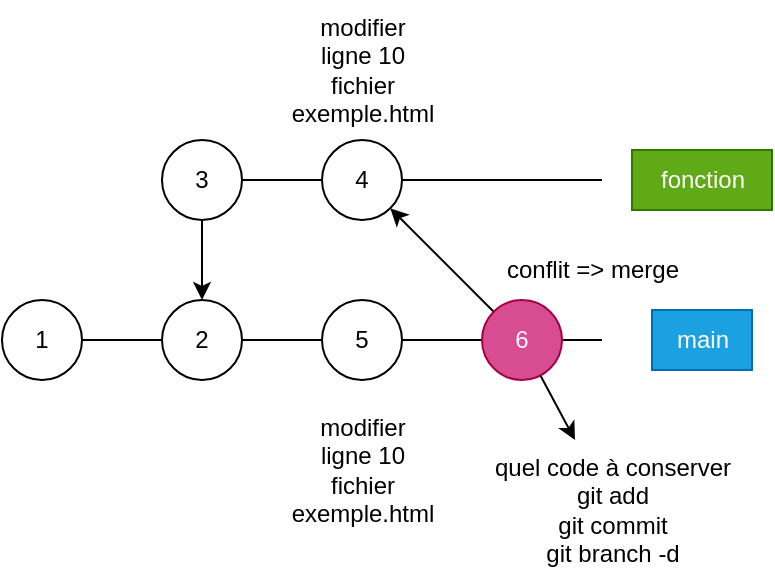 <mxfile>
    <diagram id="qspG9SCNf7X0ObErB4mV" name="Page-1">
        <mxGraphModel dx="629" dy="359" grid="1" gridSize="10" guides="1" tooltips="1" connect="1" arrows="1" fold="1" page="1" pageScale="1" pageWidth="850" pageHeight="1100" math="0" shadow="0">
            <root>
                <mxCell id="0"/>
                <mxCell id="1" parent="0"/>
                <mxCell id="2" value="" style="endArrow=none;html=1;" parent="1" edge="1">
                    <mxGeometry width="50" height="50" relative="1" as="geometry">
                        <mxPoint x="200" y="200" as="sourcePoint"/>
                        <mxPoint x="400" y="200" as="targetPoint"/>
                    </mxGeometry>
                </mxCell>
                <mxCell id="3" value="" style="endArrow=none;html=1;startArrow=none;" parent="1" source="21" edge="1">
                    <mxGeometry width="50" height="50" relative="1" as="geometry">
                        <mxPoint x="120" y="280" as="sourcePoint"/>
                        <mxPoint x="400" y="280" as="targetPoint"/>
                    </mxGeometry>
                </mxCell>
                <mxCell id="5" value="1" style="ellipse;whiteSpace=wrap;html=1;aspect=fixed;" parent="1" vertex="1">
                    <mxGeometry x="100" y="260" width="40" height="40" as="geometry"/>
                </mxCell>
                <mxCell id="7" value="" style="endArrow=none;html=1;" parent="1" target="6" edge="1">
                    <mxGeometry width="50" height="50" relative="1" as="geometry">
                        <mxPoint x="140" y="280" as="sourcePoint"/>
                        <mxPoint x="400" y="280" as="targetPoint"/>
                    </mxGeometry>
                </mxCell>
                <mxCell id="6" value="2" style="ellipse;whiteSpace=wrap;html=1;aspect=fixed;" parent="1" vertex="1">
                    <mxGeometry x="180" y="260" width="40" height="40" as="geometry"/>
                </mxCell>
                <mxCell id="20" value="" style="edgeStyle=none;html=1;entryX=0.5;entryY=0;entryDx=0;entryDy=0;" parent="1" source="8" target="6" edge="1">
                    <mxGeometry relative="1" as="geometry"/>
                </mxCell>
                <mxCell id="8" value="3" style="ellipse;whiteSpace=wrap;html=1;aspect=fixed;" parent="1" vertex="1">
                    <mxGeometry x="180" y="180" width="40" height="40" as="geometry"/>
                </mxCell>
                <mxCell id="9" value="4" style="ellipse;whiteSpace=wrap;html=1;aspect=fixed;" parent="1" vertex="1">
                    <mxGeometry x="260" y="180" width="40" height="40" as="geometry"/>
                </mxCell>
                <mxCell id="13" value="fonction" style="text;html=1;align=center;verticalAlign=middle;resizable=0;points=[];autosize=1;strokeColor=#2D7600;fillColor=#60a917;fontColor=#ffffff;" parent="1" vertex="1">
                    <mxGeometry x="415" y="185" width="70" height="30" as="geometry"/>
                </mxCell>
                <mxCell id="14" value="main" style="text;html=1;align=center;verticalAlign=middle;resizable=0;points=[];autosize=1;strokeColor=#006EAF;fillColor=#1ba1e2;fontColor=#ffffff;" parent="1" vertex="1">
                    <mxGeometry x="425" y="265" width="50" height="30" as="geometry"/>
                </mxCell>
                <mxCell id="15" value="modifier&lt;br&gt;ligne 10&lt;br&gt;fichier&lt;br&gt;exemple.html" style="text;html=1;align=center;verticalAlign=middle;resizable=0;points=[];autosize=1;strokeColor=none;fillColor=none;" parent="1" vertex="1">
                    <mxGeometry x="235" y="110" width="90" height="70" as="geometry"/>
                </mxCell>
                <mxCell id="18" value="" style="endArrow=none;html=1;startArrow=none;" parent="1" source="6" target="17" edge="1">
                    <mxGeometry width="50" height="50" relative="1" as="geometry">
                        <mxPoint x="220" y="280" as="sourcePoint"/>
                        <mxPoint x="400" y="280" as="targetPoint"/>
                    </mxGeometry>
                </mxCell>
                <mxCell id="17" value="5" style="ellipse;whiteSpace=wrap;html=1;aspect=fixed;" parent="1" vertex="1">
                    <mxGeometry x="260" y="260" width="40" height="40" as="geometry"/>
                </mxCell>
                <mxCell id="19" value="modifier&lt;br&gt;ligne 10&lt;br&gt;fichier&lt;br&gt;exemple.html" style="text;html=1;align=center;verticalAlign=middle;resizable=0;points=[];autosize=1;strokeColor=none;fillColor=none;" parent="1" vertex="1">
                    <mxGeometry x="235" y="310" width="90" height="70" as="geometry"/>
                </mxCell>
                <mxCell id="22" value="" style="endArrow=none;html=1;startArrow=none;" parent="1" source="17" target="21" edge="1">
                    <mxGeometry width="50" height="50" relative="1" as="geometry">
                        <mxPoint x="300" y="280" as="sourcePoint"/>
                        <mxPoint x="400" y="280" as="targetPoint"/>
                    </mxGeometry>
                </mxCell>
                <mxCell id="25" style="edgeStyle=none;html=1;exitX=0;exitY=0;exitDx=0;exitDy=0;entryX=1;entryY=1;entryDx=0;entryDy=0;" parent="1" source="21" target="9" edge="1">
                    <mxGeometry relative="1" as="geometry"/>
                </mxCell>
                <mxCell id="30" style="edgeStyle=none;html=1;" edge="1" parent="1" source="21" target="28">
                    <mxGeometry relative="1" as="geometry"/>
                </mxCell>
                <mxCell id="21" value="6" style="ellipse;whiteSpace=wrap;html=1;aspect=fixed;fillColor=#D84C92;fontColor=#ffffff;strokeColor=#A50040;" parent="1" vertex="1">
                    <mxGeometry x="340" y="260" width="40" height="40" as="geometry"/>
                </mxCell>
                <mxCell id="26" value="conflit =&amp;gt; merge" style="text;html=1;align=center;verticalAlign=middle;resizable=0;points=[];autosize=1;strokeColor=none;fillColor=none;" parent="1" vertex="1">
                    <mxGeometry x="340" y="230" width="110" height="30" as="geometry"/>
                </mxCell>
                <mxCell id="28" value="quel code à conserver&lt;br&gt;git add&lt;br&gt;git commit&lt;br&gt;git branch -d" style="text;html=1;align=center;verticalAlign=middle;resizable=0;points=[];autosize=1;strokeColor=none;fillColor=none;" vertex="1" parent="1">
                    <mxGeometry x="335" y="330" width="140" height="70" as="geometry"/>
                </mxCell>
            </root>
        </mxGraphModel>
    </diagram>
</mxfile>